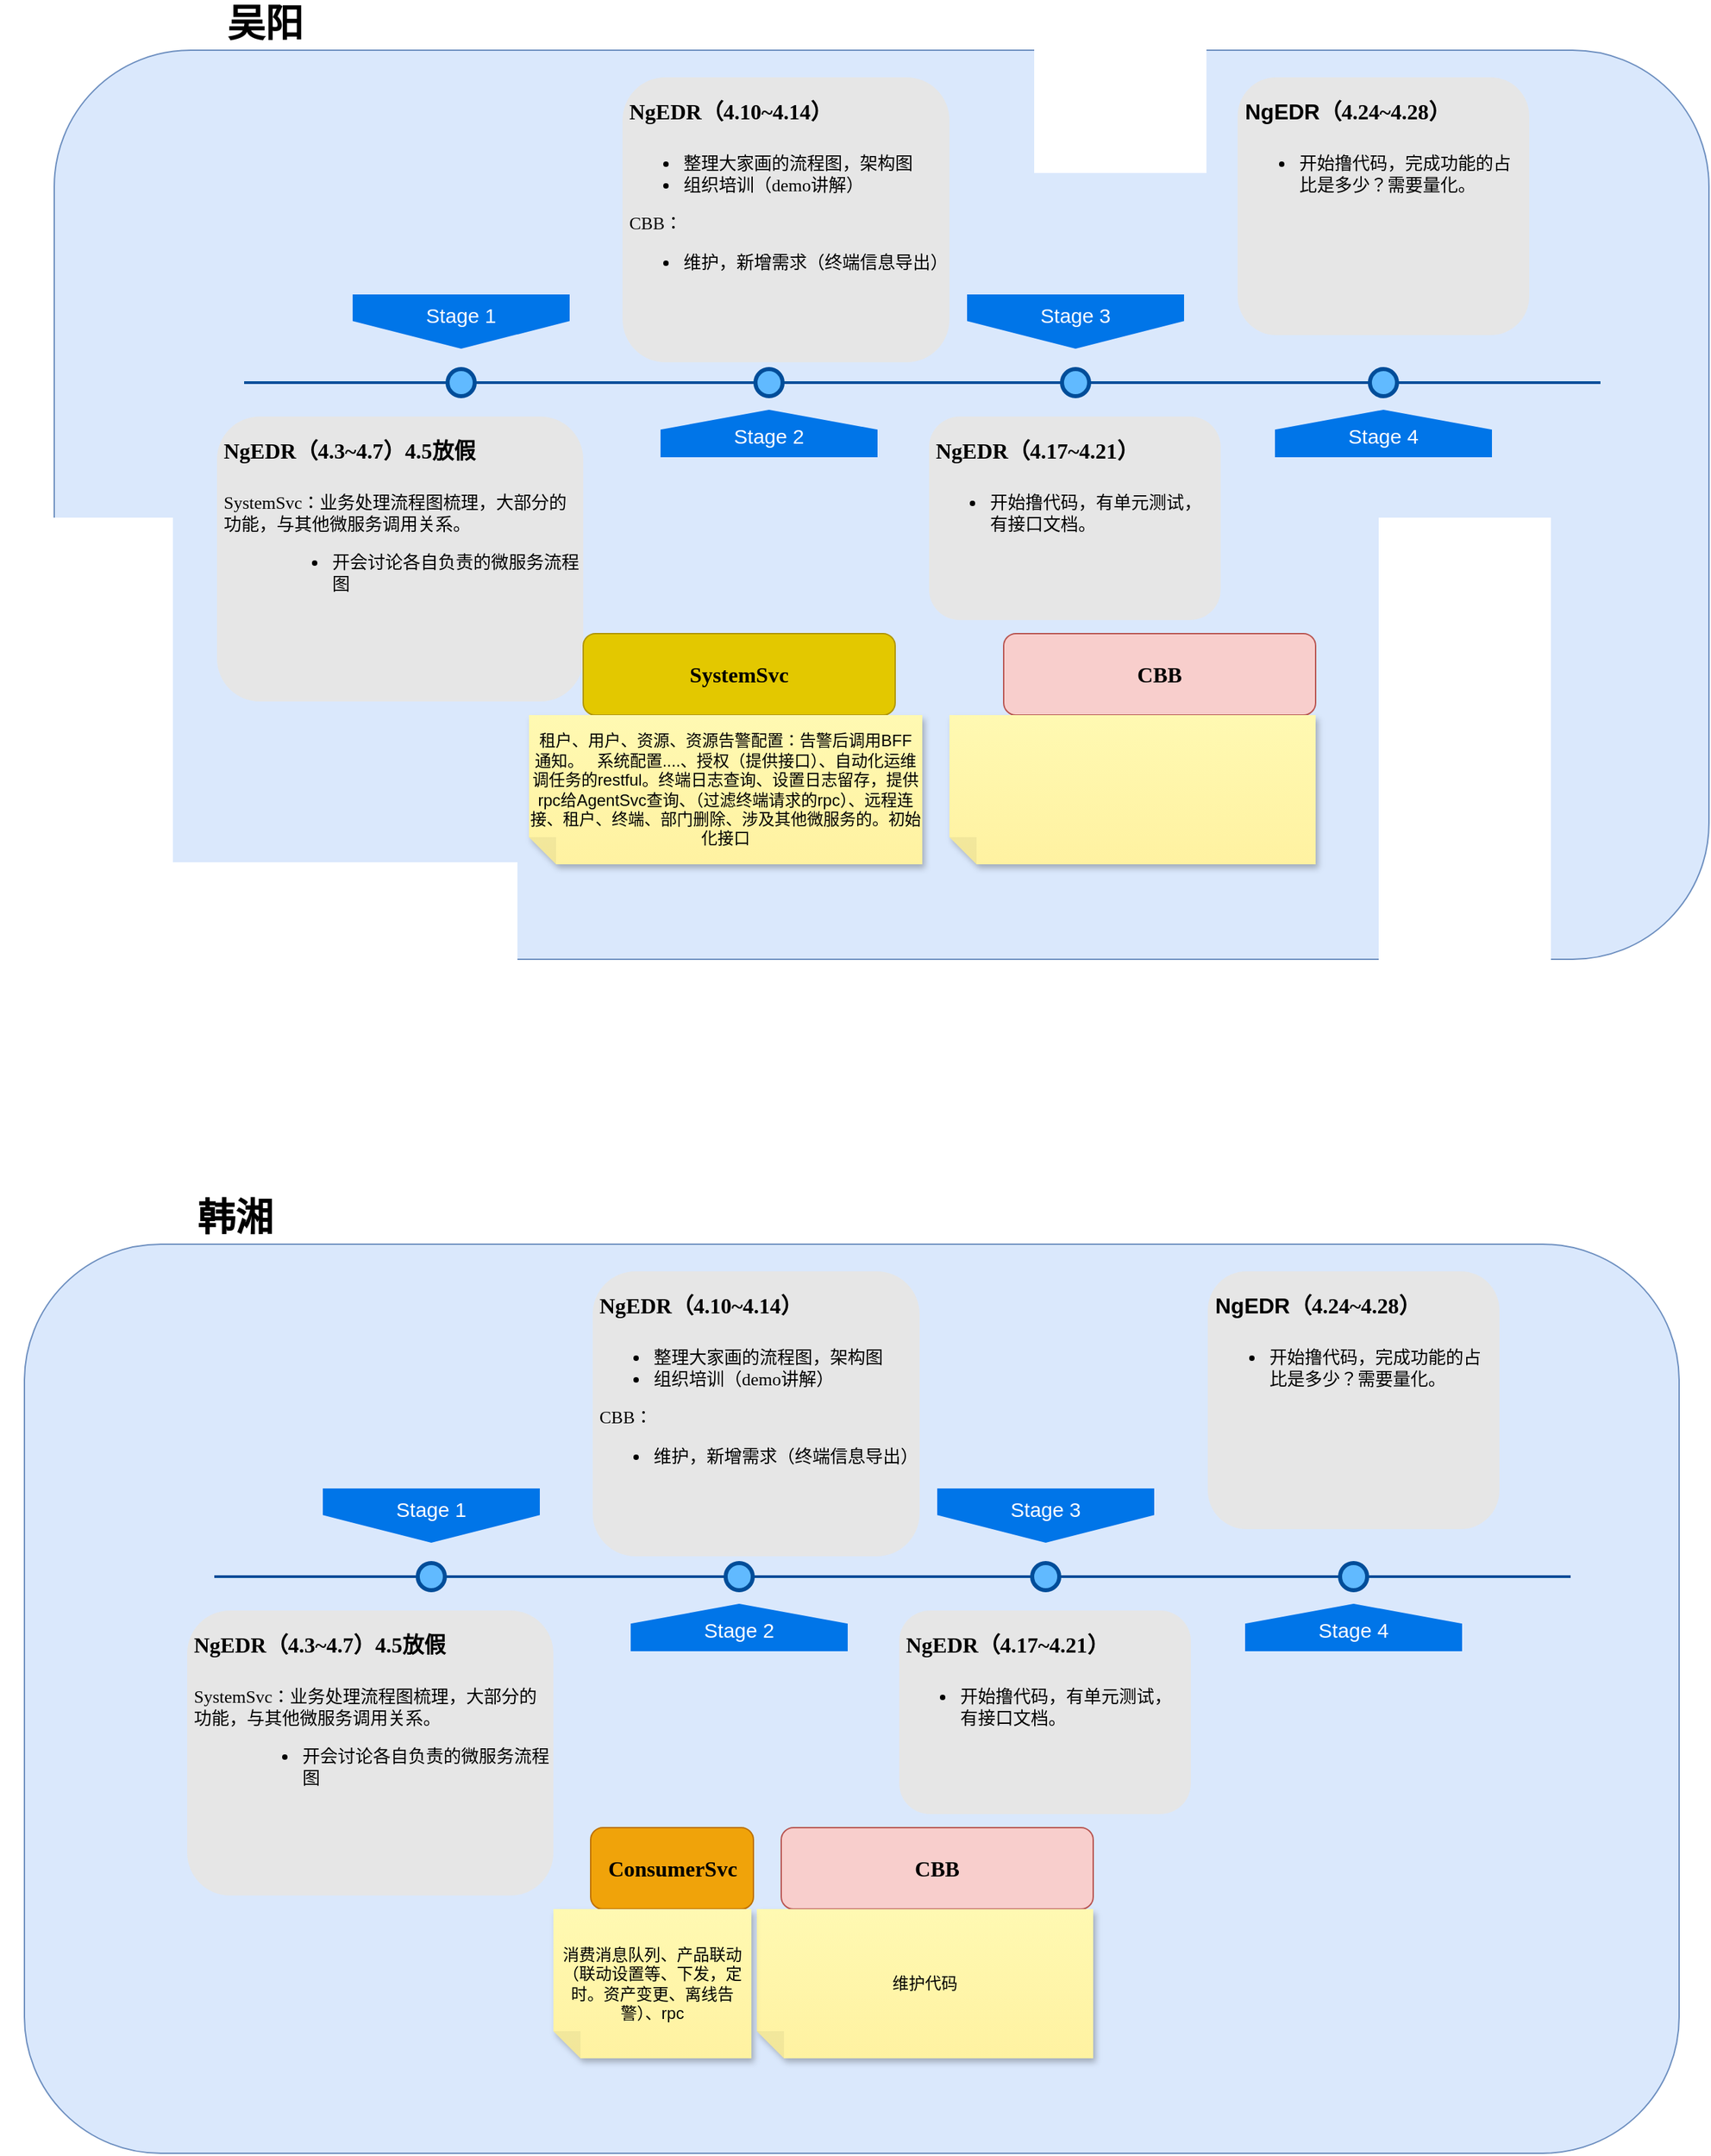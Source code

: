 <mxfile version="21.1.1" type="github">
  <diagram name="Page-1" id="82e54ff1-d628-8f03-85c4-9753963a91cd">
    <mxGraphModel dx="2608" dy="804" grid="1" gridSize="10" guides="1" tooltips="1" connect="1" arrows="1" fold="1" page="1" pageScale="1" pageWidth="1100" pageHeight="850" background="none" math="0" shadow="0">
      <root>
        <mxCell id="0" />
        <mxCell id="1" parent="0" />
        <mxCell id="_DeY0FhmmH7j__y14cy1-1" value="" style="rounded=1;whiteSpace=wrap;html=1;fillColor=#dae8fc;strokeColor=#6c8ebf;" vertex="1" parent="1">
          <mxGeometry x="-140" y="50" width="1220" height="670" as="geometry" />
        </mxCell>
        <mxCell id="4ec97bd9e5d20128-1" value="" style="line;strokeWidth=2;html=1;fillColor=none;fontSize=28;fontColor=#004D99;strokeColor=#004D99;" parent="1" vertex="1">
          <mxGeometry y="290" width="1000" height="10" as="geometry" />
        </mxCell>
        <mxCell id="4ec97bd9e5d20128-5" value="Stage 1" style="shape=offPageConnector;whiteSpace=wrap;html=1;fillColor=#0075E8;fontSize=15;fontColor=#FFFFFF;size=0.509;verticalAlign=top;strokeColor=none;" parent="1" vertex="1">
          <mxGeometry x="80" y="230" width="160" height="40" as="geometry" />
        </mxCell>
        <mxCell id="4ec97bd9e5d20128-6" value="&lt;span&gt;Stage 3&lt;/span&gt;" style="shape=offPageConnector;whiteSpace=wrap;html=1;fillColor=#0075E8;fontSize=15;fontColor=#FFFFFF;size=0.509;verticalAlign=top;strokeColor=none;" parent="1" vertex="1">
          <mxGeometry x="533" y="230" width="160" height="40" as="geometry" />
        </mxCell>
        <mxCell id="4ec97bd9e5d20128-7" value="&lt;span&gt;Stage 2&lt;/span&gt;" style="shape=offPageConnector;whiteSpace=wrap;html=1;fillColor=#0075E8;fontSize=15;fontColor=#FFFFFF;size=0.418;flipV=1;verticalAlign=bottom;strokeColor=none;spacingBottom=4;" parent="1" vertex="1">
          <mxGeometry x="307" y="315" width="160" height="35" as="geometry" />
        </mxCell>
        <mxCell id="4ec97bd9e5d20128-8" value="&lt;span&gt;Stage 4&lt;/span&gt;" style="shape=offPageConnector;whiteSpace=wrap;html=1;fillColor=#0075E8;fontSize=15;fontColor=#FFFFFF;size=0.418;flipV=1;verticalAlign=bottom;strokeColor=none;spacingBottom=4;" parent="1" vertex="1">
          <mxGeometry x="760" y="315" width="160" height="35" as="geometry" />
        </mxCell>
        <mxCell id="4ec97bd9e5d20128-9" value="" style="ellipse;whiteSpace=wrap;html=1;fillColor=#61BAFF;fontSize=28;fontColor=#004D99;strokeWidth=3;strokeColor=#004D99;" parent="1" vertex="1">
          <mxGeometry x="150" y="285" width="20" height="20" as="geometry" />
        </mxCell>
        <mxCell id="4ec97bd9e5d20128-10" value="" style="ellipse;whiteSpace=wrap;html=1;fillColor=#61BAFF;fontSize=28;fontColor=#004D99;strokeWidth=3;strokeColor=#004D99;" parent="1" vertex="1">
          <mxGeometry x="377" y="285" width="20" height="20" as="geometry" />
        </mxCell>
        <mxCell id="4ec97bd9e5d20128-11" value="" style="ellipse;whiteSpace=wrap;html=1;fillColor=#61BAFF;fontSize=28;fontColor=#004D99;strokeWidth=3;strokeColor=#004D99;" parent="1" vertex="1">
          <mxGeometry x="603" y="285" width="20" height="20" as="geometry" />
        </mxCell>
        <mxCell id="4ec97bd9e5d20128-13" value="" style="ellipse;whiteSpace=wrap;html=1;fillColor=#61BAFF;fontSize=28;fontColor=#004D99;strokeWidth=3;strokeColor=#004D99;" parent="1" vertex="1">
          <mxGeometry x="830" y="285" width="20" height="20" as="geometry" />
        </mxCell>
        <mxCell id="4ec97bd9e5d20128-14" value="&lt;h1&gt;&lt;font style=&quot;font-size: 16px;&quot;&gt;NgEDR（4.3~4.7）4.5放假&lt;/font&gt;&lt;/h1&gt;&lt;p style=&quot;&quot;&gt;SystemSvc：业务处理流程图梳理，大部分的功能，与其他微服务调用关系。&lt;/p&gt;&lt;blockquote style=&quot;margin: 0 0 0 40px; border: none; padding: 0px;&quot;&gt;&lt;p style=&quot;&quot;&gt;&lt;/p&gt;&lt;p style=&quot;&quot;&gt;&lt;/p&gt;&lt;ul&gt;&lt;li&gt;开会讨论各自负责的微服务流程图&lt;/li&gt;&lt;/ul&gt;&lt;p&gt;&lt;/p&gt;&lt;p&gt;&lt;/p&gt;&lt;/blockquote&gt;&lt;p style=&quot;&quot;&gt;&lt;br&gt;&lt;/p&gt;" style="text;html=1;spacing=5;spacingTop=-20;whiteSpace=wrap;overflow=hidden;strokeColor=none;strokeWidth=3;fillColor=#E6E6E6;fontSize=13;fontColor=#000000;align=left;rounded=1;fontFamily=Comic Sans MS;" parent="1" vertex="1">
          <mxGeometry x="-20" y="320" width="270" height="210" as="geometry" />
        </mxCell>
        <mxCell id="4ec97bd9e5d20128-16" value="&lt;h1&gt;&lt;font face=&quot;Comic Sans MS&quot; style=&quot;font-size: 16px;&quot;&gt;NgEDR（4.10~4.14）&lt;/font&gt;&lt;/h1&gt;&lt;ul&gt;&lt;li&gt;&lt;span style=&quot;background-color: initial; font-family: &amp;quot;Comic Sans MS&amp;quot;;&quot;&gt;整理大家画的流程图，架构图&lt;/span&gt;&lt;/li&gt;&lt;li&gt;&lt;span style=&quot;font-family: &amp;quot;Comic Sans MS&amp;quot;; background-color: initial;&quot;&gt;组织培训（demo讲解）&lt;/span&gt;&lt;/li&gt;&lt;/ul&gt;&lt;div&gt;&lt;font style=&quot;font-size: 13px;&quot; face=&quot;Comic Sans MS&quot;&gt;CBB：&lt;/font&gt;&lt;/div&gt;&lt;div&gt;&lt;ul&gt;&lt;li&gt;&lt;font style=&quot;font-size: 13px;&quot; face=&quot;Comic Sans MS&quot;&gt;维护，新增需求（终端信息导出）&lt;/font&gt;&lt;/li&gt;&lt;/ul&gt;&lt;/div&gt;" style="text;html=1;spacing=5;spacingTop=-20;whiteSpace=wrap;overflow=hidden;strokeColor=none;strokeWidth=3;fillColor=#E6E6E6;fontSize=13;fontColor=#000000;align=left;rounded=1;" parent="1" vertex="1">
          <mxGeometry x="279" y="70" width="241" height="210" as="geometry" />
        </mxCell>
        <mxCell id="4ec97bd9e5d20128-17" value="&lt;h1&gt;&lt;font style=&quot;font-size: 16px;&quot; face=&quot;Comic Sans MS&quot;&gt;NgEDR（4.17~4.21）&lt;/font&gt;&lt;/h1&gt;&lt;p&gt;&lt;/p&gt;&lt;ul&gt;&lt;li&gt;开始撸代码，有单元测试，有接口文档。&lt;/li&gt;&lt;/ul&gt;&lt;p&gt;&lt;/p&gt;" style="text;html=1;spacing=5;spacingTop=-20;whiteSpace=wrap;overflow=hidden;strokeColor=none;strokeWidth=3;fillColor=#E6E6E6;fontSize=13;fontColor=#000000;align=left;rounded=1;" parent="1" vertex="1">
          <mxGeometry x="505" y="320" width="215" height="150" as="geometry" />
        </mxCell>
        <mxCell id="4ec97bd9e5d20128-18" value="&lt;h1&gt;&lt;font style=&quot;font-size: 16px;&quot;&gt;NgEDR&lt;font face=&quot;Comic Sans MS&quot;&gt;（4.24~4.28）&lt;/font&gt;&lt;/font&gt;&lt;/h1&gt;&lt;ul style=&quot;border-color: var(--border-color);&quot;&gt;&lt;li style=&quot;border-color: var(--border-color);&quot;&gt;开始撸代码，完成功能的占比是多少？需要量化。&lt;/li&gt;&lt;/ul&gt;" style="text;html=1;spacing=5;spacingTop=-20;whiteSpace=wrap;overflow=hidden;strokeColor=none;strokeWidth=3;fillColor=#E6E6E6;fontSize=13;fontColor=#000000;align=left;rounded=1;" parent="1" vertex="1">
          <mxGeometry x="732.5" y="70" width="215" height="190" as="geometry" />
        </mxCell>
        <mxCell id="_DeY0FhmmH7j__y14cy1-2" value="&lt;font size=&quot;1&quot; style=&quot;&quot;&gt;&lt;b style=&quot;font-size: 28px;&quot;&gt;吴阳&lt;/b&gt;&lt;/font&gt;" style="text;strokeColor=none;align=center;fillColor=none;html=1;verticalAlign=middle;whiteSpace=wrap;rounded=0;" vertex="1" parent="1">
          <mxGeometry x="-158" y="30" width="347" as="geometry" />
        </mxCell>
        <mxCell id="_DeY0FhmmH7j__y14cy1-4" value="&lt;font style=&quot;font-size: 16px;&quot; face=&quot;Comic Sans MS&quot;&gt;&lt;b&gt;SystemSvc&lt;/b&gt;&lt;/font&gt;" style="rounded=1;whiteSpace=wrap;html=1;fillColor=#e3c800;fontColor=#000000;strokeColor=#B09500;" vertex="1" parent="1">
          <mxGeometry x="250" y="480" width="230" height="60" as="geometry" />
        </mxCell>
        <mxCell id="_DeY0FhmmH7j__y14cy1-5" value="租户、用户、资源、资源告警配置：告警后调用BFF 通知。&amp;nbsp; &amp;nbsp;系统配置....、授权（提供接口）、自动化运维调任务的restful。终端日志查询、设置日志留存，提供rpc给AgentSvc查询、（过滤终端请求的rpc）、远程连接、租户、终端、部门删除、涉及其他微服务的。初始化接口" style="shape=note;whiteSpace=wrap;html=1;backgroundOutline=1;fontColor=#000000;darkOpacity=0.05;fillColor=#FFF9B2;strokeColor=none;fillStyle=solid;direction=west;gradientDirection=north;gradientColor=#FFF2A1;shadow=1;size=20;pointerEvents=1;" vertex="1" parent="1">
          <mxGeometry x="210" y="540" width="290" height="110" as="geometry" />
        </mxCell>
        <mxCell id="_DeY0FhmmH7j__y14cy1-6" value="&lt;font style=&quot;font-size: 16px;&quot; face=&quot;Comic Sans MS&quot;&gt;&lt;b&gt;CBB&lt;/b&gt;&lt;/font&gt;" style="rounded=1;whiteSpace=wrap;html=1;fillColor=#f8cecc;strokeColor=#b85450;" vertex="1" parent="1">
          <mxGeometry x="560" y="480" width="230" height="60" as="geometry" />
        </mxCell>
        <mxCell id="_DeY0FhmmH7j__y14cy1-7" value="" style="shape=note;whiteSpace=wrap;html=1;backgroundOutline=1;fontColor=#000000;darkOpacity=0.05;fillColor=#FFF9B2;strokeColor=none;fillStyle=solid;direction=west;gradientDirection=north;gradientColor=#FFF2A1;shadow=1;size=20;pointerEvents=1;" vertex="1" parent="1">
          <mxGeometry x="520" y="540" width="270" height="110" as="geometry" />
        </mxCell>
        <mxCell id="_DeY0FhmmH7j__y14cy1-8" value="" style="rounded=1;whiteSpace=wrap;html=1;fillColor=#dae8fc;strokeColor=#6c8ebf;" vertex="1" parent="1">
          <mxGeometry x="-162" y="930" width="1220" height="670" as="geometry" />
        </mxCell>
        <mxCell id="_DeY0FhmmH7j__y14cy1-9" value="" style="line;strokeWidth=2;html=1;fillColor=none;fontSize=28;fontColor=#004D99;strokeColor=#004D99;" vertex="1" parent="1">
          <mxGeometry x="-22" y="1170" width="1000" height="10" as="geometry" />
        </mxCell>
        <mxCell id="_DeY0FhmmH7j__y14cy1-10" value="Stage 1" style="shape=offPageConnector;whiteSpace=wrap;html=1;fillColor=#0075E8;fontSize=15;fontColor=#FFFFFF;size=0.509;verticalAlign=top;strokeColor=none;" vertex="1" parent="1">
          <mxGeometry x="58" y="1110" width="160" height="40" as="geometry" />
        </mxCell>
        <mxCell id="_DeY0FhmmH7j__y14cy1-11" value="&lt;span&gt;Stage 3&lt;/span&gt;" style="shape=offPageConnector;whiteSpace=wrap;html=1;fillColor=#0075E8;fontSize=15;fontColor=#FFFFFF;size=0.509;verticalAlign=top;strokeColor=none;" vertex="1" parent="1">
          <mxGeometry x="511" y="1110" width="160" height="40" as="geometry" />
        </mxCell>
        <mxCell id="_DeY0FhmmH7j__y14cy1-12" value="&lt;span&gt;Stage 2&lt;/span&gt;" style="shape=offPageConnector;whiteSpace=wrap;html=1;fillColor=#0075E8;fontSize=15;fontColor=#FFFFFF;size=0.418;flipV=1;verticalAlign=bottom;strokeColor=none;spacingBottom=4;" vertex="1" parent="1">
          <mxGeometry x="285" y="1195" width="160" height="35" as="geometry" />
        </mxCell>
        <mxCell id="_DeY0FhmmH7j__y14cy1-13" value="&lt;span&gt;Stage 4&lt;/span&gt;" style="shape=offPageConnector;whiteSpace=wrap;html=1;fillColor=#0075E8;fontSize=15;fontColor=#FFFFFF;size=0.418;flipV=1;verticalAlign=bottom;strokeColor=none;spacingBottom=4;" vertex="1" parent="1">
          <mxGeometry x="738" y="1195" width="160" height="35" as="geometry" />
        </mxCell>
        <mxCell id="_DeY0FhmmH7j__y14cy1-14" value="" style="ellipse;whiteSpace=wrap;html=1;fillColor=#61BAFF;fontSize=28;fontColor=#004D99;strokeWidth=3;strokeColor=#004D99;" vertex="1" parent="1">
          <mxGeometry x="128" y="1165" width="20" height="20" as="geometry" />
        </mxCell>
        <mxCell id="_DeY0FhmmH7j__y14cy1-15" value="" style="ellipse;whiteSpace=wrap;html=1;fillColor=#61BAFF;fontSize=28;fontColor=#004D99;strokeWidth=3;strokeColor=#004D99;" vertex="1" parent="1">
          <mxGeometry x="355" y="1165" width="20" height="20" as="geometry" />
        </mxCell>
        <mxCell id="_DeY0FhmmH7j__y14cy1-16" value="" style="ellipse;whiteSpace=wrap;html=1;fillColor=#61BAFF;fontSize=28;fontColor=#004D99;strokeWidth=3;strokeColor=#004D99;" vertex="1" parent="1">
          <mxGeometry x="581" y="1165" width="20" height="20" as="geometry" />
        </mxCell>
        <mxCell id="_DeY0FhmmH7j__y14cy1-17" value="" style="ellipse;whiteSpace=wrap;html=1;fillColor=#61BAFF;fontSize=28;fontColor=#004D99;strokeWidth=3;strokeColor=#004D99;" vertex="1" parent="1">
          <mxGeometry x="808" y="1165" width="20" height="20" as="geometry" />
        </mxCell>
        <mxCell id="_DeY0FhmmH7j__y14cy1-18" value="&lt;h1&gt;&lt;font style=&quot;font-size: 16px;&quot;&gt;NgEDR（4.3~4.7）4.5放假&lt;/font&gt;&lt;/h1&gt;&lt;p style=&quot;&quot;&gt;SystemSvc：业务处理流程图梳理，大部分的功能，与其他微服务调用关系。&lt;/p&gt;&lt;blockquote style=&quot;margin: 0 0 0 40px; border: none; padding: 0px;&quot;&gt;&lt;p style=&quot;&quot;&gt;&lt;/p&gt;&lt;p style=&quot;&quot;&gt;&lt;/p&gt;&lt;ul&gt;&lt;li&gt;开会讨论各自负责的微服务流程图&lt;/li&gt;&lt;/ul&gt;&lt;p&gt;&lt;/p&gt;&lt;p&gt;&lt;/p&gt;&lt;/blockquote&gt;&lt;p style=&quot;&quot;&gt;&lt;br&gt;&lt;/p&gt;" style="text;html=1;spacing=5;spacingTop=-20;whiteSpace=wrap;overflow=hidden;strokeColor=none;strokeWidth=3;fillColor=#E6E6E6;fontSize=13;fontColor=#000000;align=left;rounded=1;fontFamily=Comic Sans MS;" vertex="1" parent="1">
          <mxGeometry x="-42" y="1200" width="270" height="210" as="geometry" />
        </mxCell>
        <mxCell id="_DeY0FhmmH7j__y14cy1-19" value="&lt;h1&gt;&lt;font face=&quot;Comic Sans MS&quot; style=&quot;font-size: 16px;&quot;&gt;NgEDR（4.10~4.14）&lt;/font&gt;&lt;/h1&gt;&lt;ul&gt;&lt;li&gt;&lt;span style=&quot;background-color: initial; font-family: &amp;quot;Comic Sans MS&amp;quot;;&quot;&gt;整理大家画的流程图，架构图&lt;/span&gt;&lt;/li&gt;&lt;li&gt;&lt;span style=&quot;font-family: &amp;quot;Comic Sans MS&amp;quot;; background-color: initial;&quot;&gt;组织培训（demo讲解）&lt;/span&gt;&lt;/li&gt;&lt;/ul&gt;&lt;div&gt;&lt;font style=&quot;font-size: 13px;&quot; face=&quot;Comic Sans MS&quot;&gt;CBB：&lt;/font&gt;&lt;/div&gt;&lt;div&gt;&lt;ul&gt;&lt;li&gt;&lt;font style=&quot;font-size: 13px;&quot; face=&quot;Comic Sans MS&quot;&gt;维护，新增需求（终端信息导出）&lt;/font&gt;&lt;/li&gt;&lt;/ul&gt;&lt;/div&gt;" style="text;html=1;spacing=5;spacingTop=-20;whiteSpace=wrap;overflow=hidden;strokeColor=none;strokeWidth=3;fillColor=#E6E6E6;fontSize=13;fontColor=#000000;align=left;rounded=1;" vertex="1" parent="1">
          <mxGeometry x="257" y="950" width="241" height="210" as="geometry" />
        </mxCell>
        <mxCell id="_DeY0FhmmH7j__y14cy1-20" value="&lt;h1&gt;&lt;font style=&quot;font-size: 16px;&quot; face=&quot;Comic Sans MS&quot;&gt;NgEDR（4.17~4.21）&lt;/font&gt;&lt;/h1&gt;&lt;p&gt;&lt;/p&gt;&lt;ul&gt;&lt;li&gt;开始撸代码，有单元测试，有接口文档。&lt;/li&gt;&lt;/ul&gt;&lt;p&gt;&lt;/p&gt;" style="text;html=1;spacing=5;spacingTop=-20;whiteSpace=wrap;overflow=hidden;strokeColor=none;strokeWidth=3;fillColor=#E6E6E6;fontSize=13;fontColor=#000000;align=left;rounded=1;" vertex="1" parent="1">
          <mxGeometry x="483" y="1200" width="215" height="150" as="geometry" />
        </mxCell>
        <mxCell id="_DeY0FhmmH7j__y14cy1-21" value="&lt;h1&gt;&lt;font style=&quot;font-size: 16px;&quot;&gt;NgEDR&lt;font face=&quot;Comic Sans MS&quot;&gt;（4.24~4.28）&lt;/font&gt;&lt;/font&gt;&lt;/h1&gt;&lt;ul style=&quot;border-color: var(--border-color);&quot;&gt;&lt;li style=&quot;border-color: var(--border-color);&quot;&gt;开始撸代码，完成功能的占比是多少？需要量化。&lt;/li&gt;&lt;/ul&gt;" style="text;html=1;spacing=5;spacingTop=-20;whiteSpace=wrap;overflow=hidden;strokeColor=none;strokeWidth=3;fillColor=#E6E6E6;fontSize=13;fontColor=#000000;align=left;rounded=1;" vertex="1" parent="1">
          <mxGeometry x="710.5" y="950" width="215" height="190" as="geometry" />
        </mxCell>
        <mxCell id="_DeY0FhmmH7j__y14cy1-22" value="&lt;span style=&quot;font-size: 28px;&quot;&gt;&lt;b&gt;韩湘&lt;/b&gt;&lt;/span&gt;" style="text;strokeColor=none;align=center;fillColor=none;html=1;verticalAlign=middle;whiteSpace=wrap;rounded=0;" vertex="1" parent="1">
          <mxGeometry x="-180" y="910" width="347" as="geometry" />
        </mxCell>
        <mxCell id="_DeY0FhmmH7j__y14cy1-25" value="&lt;font style=&quot;font-size: 16px;&quot; face=&quot;Comic Sans MS&quot;&gt;&lt;b&gt;CBB&lt;/b&gt;&lt;/font&gt;" style="rounded=1;whiteSpace=wrap;html=1;fillColor=#f8cecc;strokeColor=#b85450;" vertex="1" parent="1">
          <mxGeometry x="396" y="1360" width="230" height="60" as="geometry" />
        </mxCell>
        <mxCell id="_DeY0FhmmH7j__y14cy1-26" value="维护代码" style="shape=note;whiteSpace=wrap;html=1;backgroundOutline=1;fontColor=#000000;darkOpacity=0.05;fillColor=#FFF9B2;strokeColor=none;fillStyle=solid;direction=west;gradientDirection=north;gradientColor=#FFF2A1;shadow=1;size=20;pointerEvents=1;" vertex="1" parent="1">
          <mxGeometry x="378" y="1420" width="248" height="110" as="geometry" />
        </mxCell>
        <mxCell id="_DeY0FhmmH7j__y14cy1-27" value="&lt;font style=&quot;font-size: 16px;&quot; face=&quot;Comic Sans MS&quot;&gt;&lt;b&gt;ConsumerSvc&lt;/b&gt;&lt;/font&gt;" style="rounded=1;whiteSpace=wrap;html=1;fillColor=#f0a30a;fontColor=#000000;strokeColor=#BD7000;" vertex="1" parent="1">
          <mxGeometry x="255.5" y="1360" width="120" height="60" as="geometry" />
        </mxCell>
        <mxCell id="_DeY0FhmmH7j__y14cy1-28" value="消费消息队列、产品联动（联动设置等、下发，定时。资产变更、离线告警）、rpc" style="shape=note;whiteSpace=wrap;html=1;backgroundOutline=1;fontColor=#000000;darkOpacity=0.05;fillColor=#FFF9B2;strokeColor=none;fillStyle=solid;direction=west;gradientDirection=north;gradientColor=#FFF2A1;shadow=1;size=20;pointerEvents=1;" vertex="1" parent="1">
          <mxGeometry x="228" y="1420" width="146" height="110" as="geometry" />
        </mxCell>
      </root>
    </mxGraphModel>
  </diagram>
</mxfile>
